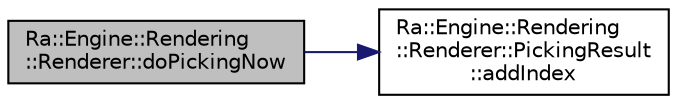 digraph "Ra::Engine::Rendering::Renderer::doPickingNow"
{
 // INTERACTIVE_SVG=YES
 // LATEX_PDF_SIZE
  edge [fontname="Helvetica",fontsize="10",labelfontname="Helvetica",labelfontsize="10"];
  node [fontname="Helvetica",fontsize="10",shape=record];
  rankdir="LR";
  Node1 [label="Ra::Engine::Rendering\l::Renderer::doPickingNow",height=0.2,width=0.4,color="black", fillcolor="grey75", style="filled", fontcolor="black",tooltip=" "];
  Node1 -> Node2 [color="midnightblue",fontsize="10",style="solid",fontname="Helvetica"];
  Node2 [label="Ra::Engine::Rendering\l::Renderer::PickingResult\l::addIndex",height=0.2,width=0.4,color="black", fillcolor="white", style="filled",URL="$classRa_1_1Engine_1_1Rendering_1_1Renderer_1_1PickingResult.html#a0917abdcf6019859fcafada5a8c325d3",tooltip="Add new ids to the result."];
}
